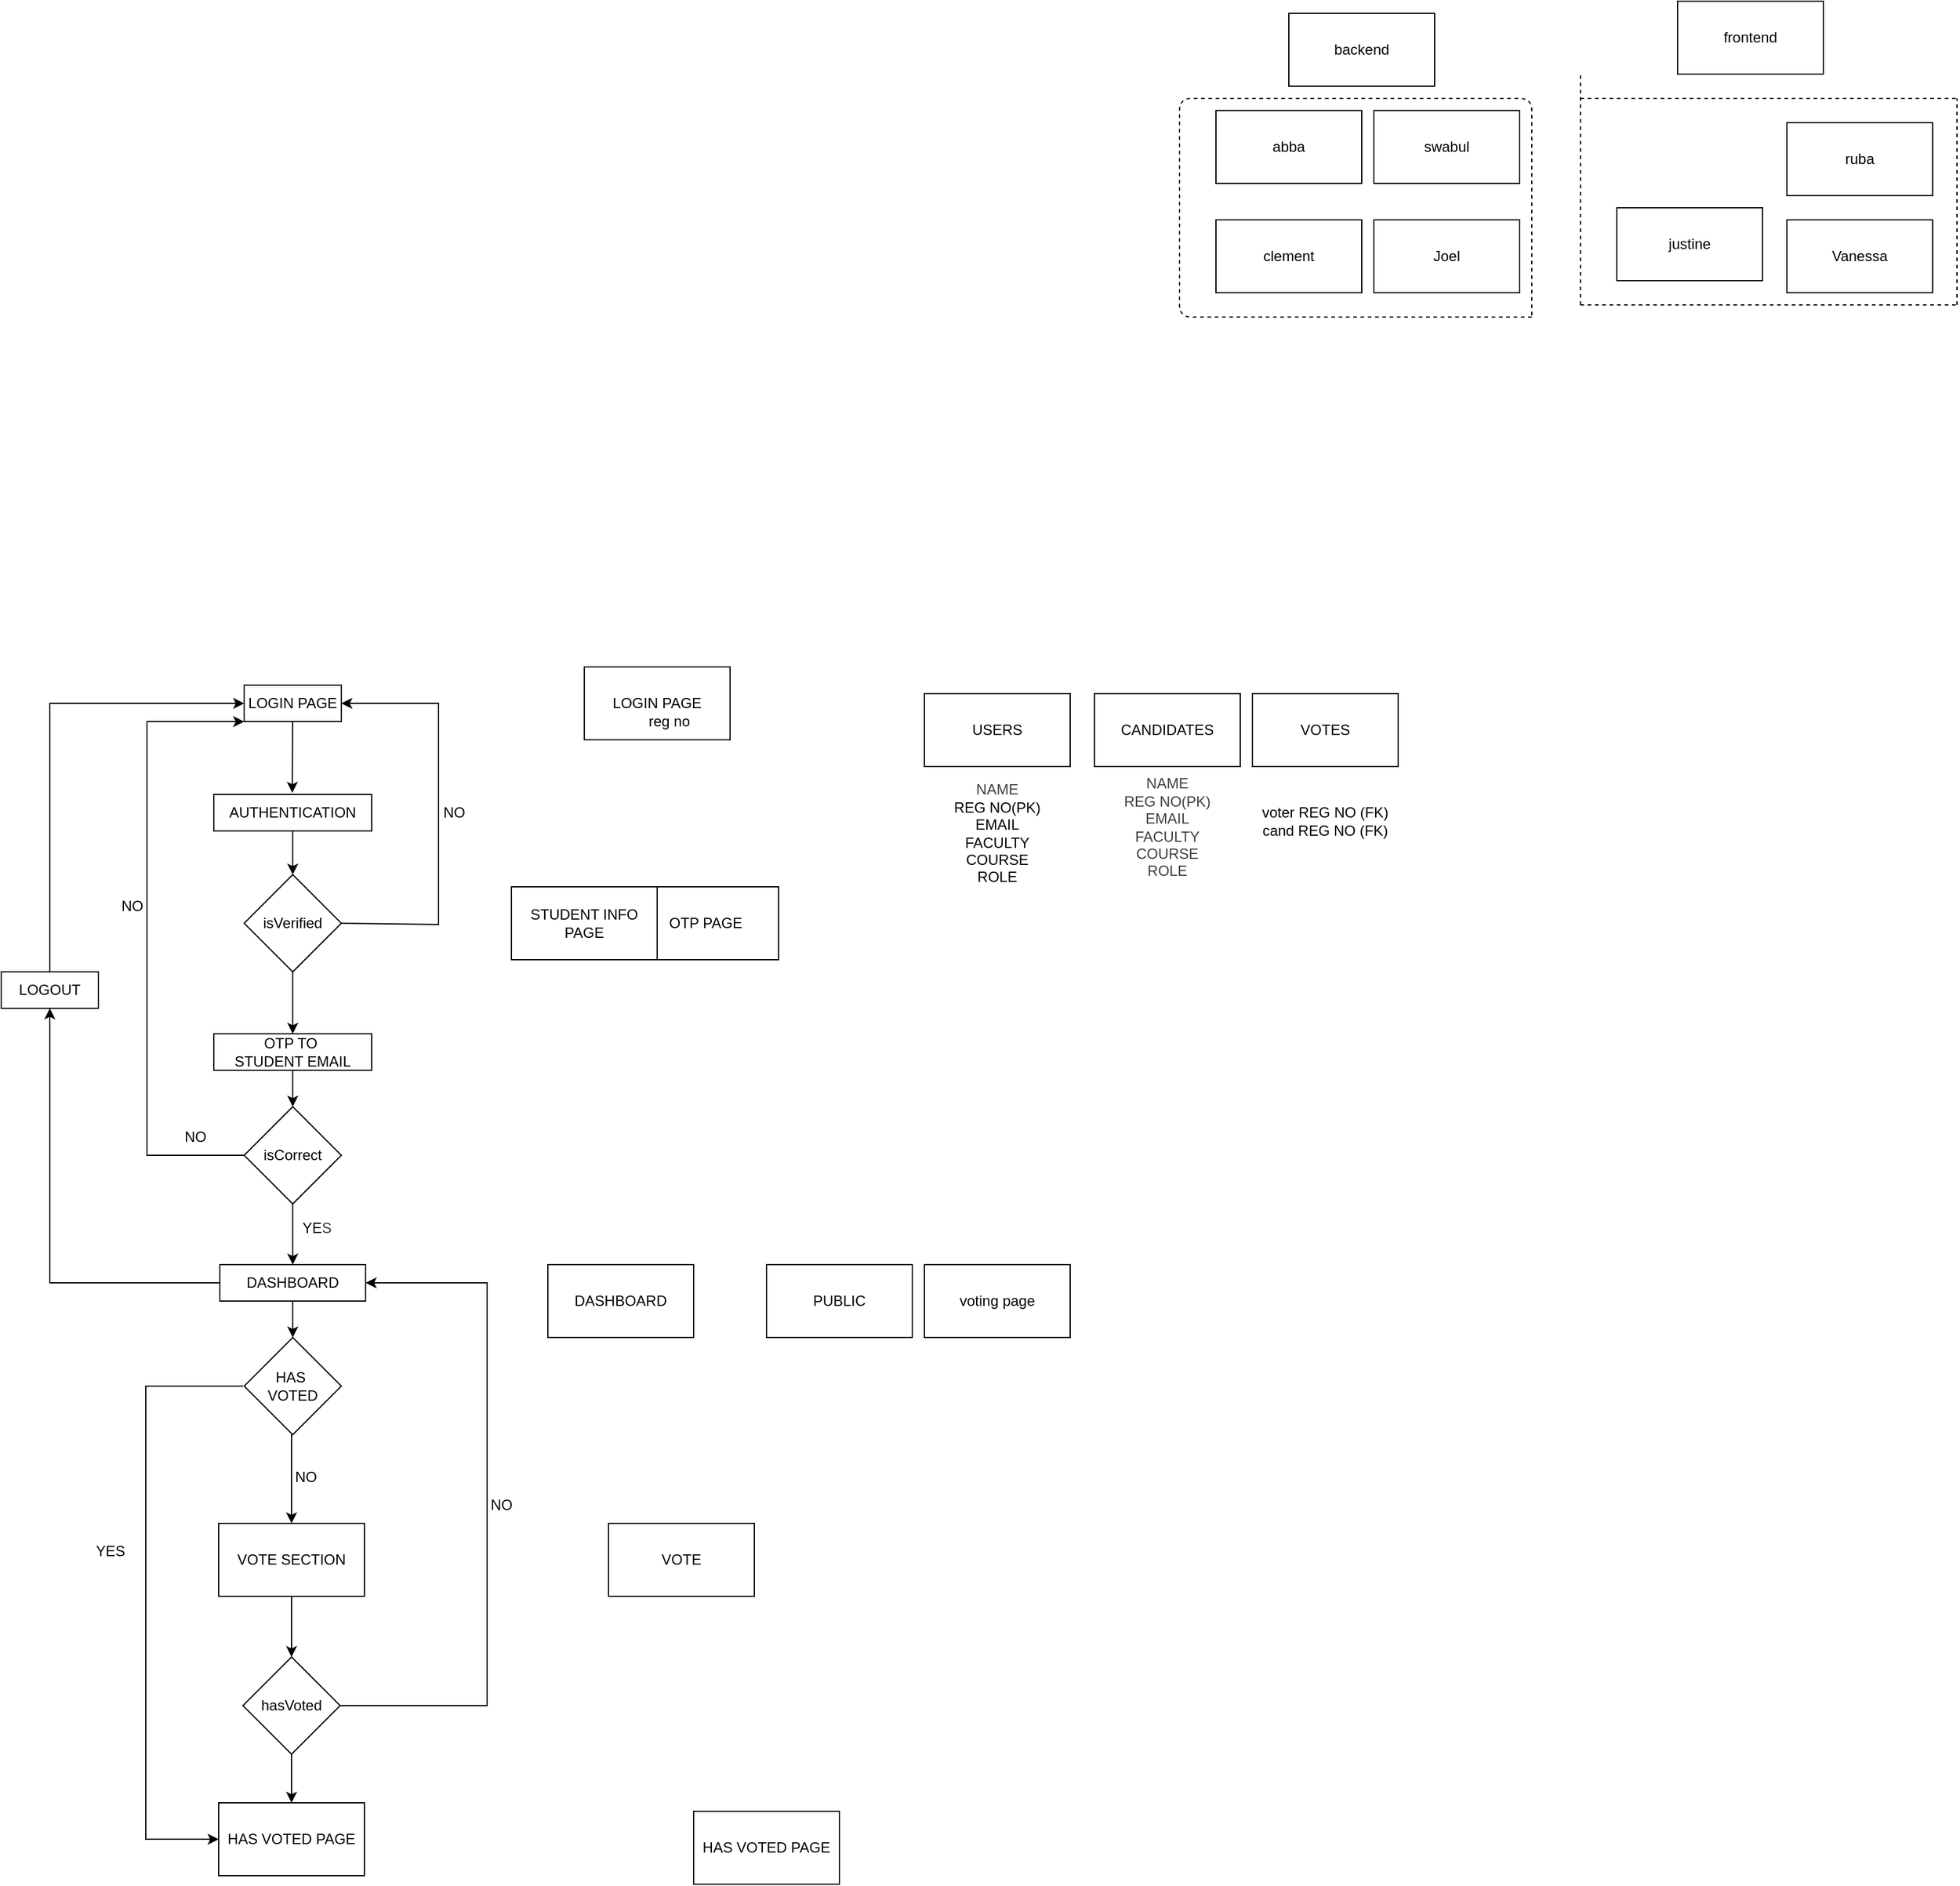 <mxfile>
    <diagram id="pZHTG7aje_dIY4gRk1hG" name="System Flow">
        <mxGraphModel grid="1" page="0" gridSize="10" guides="1" tooltips="1" connect="1" arrows="1" fold="1" pageScale="1" pageWidth="1100" pageHeight="850" background="none" math="0" shadow="0">
            <root>
                <mxCell id="0"/>
                <mxCell id="1" parent="0"/>
                <mxCell id="rsiqmxEAYFlDEIXHPs_I-49" value="LOGIN PAGE" style="rounded=0;whiteSpace=wrap;html=1;strokeColor=default;align=center;verticalAlign=middle;fontFamily=Helvetica;fontSize=12;fontColor=default;fillColor=default;container=0;" parent="1" vertex="1">
                    <mxGeometry x="-800" y="283" width="80" height="30" as="geometry"/>
                </mxCell>
                <mxCell id="rsiqmxEAYFlDEIXHPs_I-58" style="edgeStyle=none;html=1;entryX=0.5;entryY=0;entryDx=0;entryDy=0;fontFamily=Helvetica;fontSize=12;fontColor=default;" parent="1" source="rsiqmxEAYFlDEIXHPs_I-52" target="rsiqmxEAYFlDEIXHPs_I-55" edge="1">
                    <mxGeometry relative="1" as="geometry"/>
                </mxCell>
                <mxCell id="rsiqmxEAYFlDEIXHPs_I-52" value="AUTHENTICATION" style="rounded=0;whiteSpace=wrap;html=1;strokeColor=default;align=center;verticalAlign=middle;fontFamily=Helvetica;fontSize=12;fontColor=default;fillColor=default;container=0;" parent="1" vertex="1">
                    <mxGeometry x="-825" y="373" width="130" height="30" as="geometry"/>
                </mxCell>
                <mxCell id="rsiqmxEAYFlDEIXHPs_I-62" style="edgeStyle=none;html=1;entryX=0.5;entryY=0;entryDx=0;entryDy=0;fontFamily=Helvetica;fontSize=12;fontColor=default;" parent="1" source="rsiqmxEAYFlDEIXHPs_I-53" target="rsiqmxEAYFlDEIXHPs_I-60" edge="1">
                    <mxGeometry relative="1" as="geometry"/>
                </mxCell>
                <mxCell id="rsiqmxEAYFlDEIXHPs_I-53" value="OTP TO&amp;nbsp;&lt;div&gt;STUDENT EMAIL&lt;/div&gt;" style="rounded=0;whiteSpace=wrap;html=1;strokeColor=default;align=center;verticalAlign=middle;fontFamily=Helvetica;fontSize=12;fontColor=default;fillColor=default;container=0;" parent="1" vertex="1">
                    <mxGeometry x="-825" y="570" width="130" height="30" as="geometry"/>
                </mxCell>
                <mxCell id="rsiqmxEAYFlDEIXHPs_I-59" style="edgeStyle=none;html=1;entryX=0.5;entryY=0;entryDx=0;entryDy=0;fontFamily=Helvetica;fontSize=12;fontColor=default;" parent="1" source="rsiqmxEAYFlDEIXHPs_I-55" target="rsiqmxEAYFlDEIXHPs_I-53" edge="1">
                    <mxGeometry relative="1" as="geometry"/>
                </mxCell>
                <mxCell id="rsiqmxEAYFlDEIXHPs_I-55" value="isVerified" style="rhombus;whiteSpace=wrap;html=1;strokeColor=default;align=center;verticalAlign=middle;fontFamily=Helvetica;fontSize=12;fontColor=default;fillColor=default;" parent="1" vertex="1">
                    <mxGeometry x="-800" y="439" width="80" height="80" as="geometry"/>
                </mxCell>
                <mxCell id="rsiqmxEAYFlDEIXHPs_I-56" value="" style="endArrow=classic;html=1;fontFamily=Helvetica;fontSize=12;fontColor=default;exitX=1;exitY=0.5;exitDx=0;exitDy=0;entryX=1;entryY=0.5;entryDx=0;entryDy=0;rounded=0;curved=0;" parent="1" source="rsiqmxEAYFlDEIXHPs_I-55" target="rsiqmxEAYFlDEIXHPs_I-49" edge="1">
                    <mxGeometry width="50" height="50" relative="1" as="geometry">
                        <mxPoint x="-700" y="590" as="sourcePoint"/>
                        <mxPoint x="-540" y="540" as="targetPoint"/>
                        <Array as="points">
                            <mxPoint x="-640" y="480"/>
                            <mxPoint x="-640" y="298"/>
                        </Array>
                    </mxGeometry>
                </mxCell>
                <mxCell id="rsiqmxEAYFlDEIXHPs_I-57" style="edgeStyle=none;html=1;entryX=0.497;entryY=-0.046;entryDx=0;entryDy=0;entryPerimeter=0;fontFamily=Helvetica;fontSize=12;fontColor=default;" parent="1" source="rsiqmxEAYFlDEIXHPs_I-49" target="rsiqmxEAYFlDEIXHPs_I-52" edge="1">
                    <mxGeometry relative="1" as="geometry"/>
                </mxCell>
                <mxCell id="rsiqmxEAYFlDEIXHPs_I-61" style="edgeStyle=none;html=1;entryX=0;entryY=1;entryDx=0;entryDy=0;fontFamily=Helvetica;fontSize=12;fontColor=default;rounded=0;curved=0;" parent="1" source="rsiqmxEAYFlDEIXHPs_I-60" target="rsiqmxEAYFlDEIXHPs_I-49" edge="1">
                    <mxGeometry relative="1" as="geometry">
                        <Array as="points">
                            <mxPoint x="-880" y="670"/>
                            <mxPoint x="-880" y="313"/>
                        </Array>
                    </mxGeometry>
                </mxCell>
                <mxCell id="rsiqmxEAYFlDEIXHPs_I-64" value="" style="edgeStyle=none;html=1;fontFamily=Helvetica;fontSize=12;fontColor=default;" parent="1" source="rsiqmxEAYFlDEIXHPs_I-60" target="rsiqmxEAYFlDEIXHPs_I-63" edge="1">
                    <mxGeometry relative="1" as="geometry"/>
                </mxCell>
                <mxCell id="rsiqmxEAYFlDEIXHPs_I-60" value="isCorrect" style="rhombus;whiteSpace=wrap;html=1;strokeColor=default;align=center;verticalAlign=middle;fontFamily=Helvetica;fontSize=12;fontColor=default;fillColor=default;" parent="1" vertex="1">
                    <mxGeometry x="-800" y="630" width="80" height="80" as="geometry"/>
                </mxCell>
                <mxCell id="rsiqmxEAYFlDEIXHPs_I-71" style="edgeStyle=none;html=1;exitX=0;exitY=0.5;exitDx=0;exitDy=0;entryX=0.5;entryY=1;entryDx=0;entryDy=0;fontFamily=Helvetica;fontSize=12;fontColor=default;rounded=0;curved=0;" parent="1" source="rsiqmxEAYFlDEIXHPs_I-63" target="rsiqmxEAYFlDEIXHPs_I-76" edge="1">
                    <mxGeometry relative="1" as="geometry">
                        <Array as="points">
                            <mxPoint x="-960" y="775"/>
                        </Array>
                    </mxGeometry>
                </mxCell>
                <mxCell id="rsiqmxEAYFlDEIXHPs_I-87" style="edgeStyle=none;html=1;exitX=0.5;exitY=1;exitDx=0;exitDy=0;entryX=0.5;entryY=0;entryDx=0;entryDy=0;fontFamily=Helvetica;fontSize=12;fontColor=default;" parent="1" source="rsiqmxEAYFlDEIXHPs_I-63" target="rsiqmxEAYFlDEIXHPs_I-86" edge="1">
                    <mxGeometry relative="1" as="geometry"/>
                </mxCell>
                <mxCell id="rsiqmxEAYFlDEIXHPs_I-63" value="DASHBOARD" style="whiteSpace=wrap;html=1;" parent="1" vertex="1">
                    <mxGeometry x="-820" y="760" width="120" height="30" as="geometry"/>
                </mxCell>
                <mxCell id="rsiqmxEAYFlDEIXHPs_I-69" value="" style="edgeStyle=none;html=1;fontFamily=Helvetica;fontSize=12;fontColor=default;" parent="1" source="rsiqmxEAYFlDEIXHPs_I-65" target="rsiqmxEAYFlDEIXHPs_I-68" edge="1">
                    <mxGeometry relative="1" as="geometry"/>
                </mxCell>
                <mxCell id="rsiqmxEAYFlDEIXHPs_I-65" value="VOTE SECTION" style="rounded=0;whiteSpace=wrap;html=1;strokeColor=default;align=center;verticalAlign=middle;fontFamily=Helvetica;fontSize=12;fontColor=default;fillColor=default;" parent="1" vertex="1">
                    <mxGeometry x="-821" y="973" width="120" height="60" as="geometry"/>
                </mxCell>
                <mxCell id="rsiqmxEAYFlDEIXHPs_I-73" style="edgeStyle=none;html=1;entryX=0.5;entryY=0;entryDx=0;entryDy=0;fontFamily=Helvetica;fontSize=12;fontColor=default;" parent="1" source="rsiqmxEAYFlDEIXHPs_I-68" target="rsiqmxEAYFlDEIXHPs_I-72" edge="1">
                    <mxGeometry relative="1" as="geometry"/>
                </mxCell>
                <mxCell id="rsiqmxEAYFlDEIXHPs_I-74" style="edgeStyle=none;html=1;exitX=1;exitY=0.5;exitDx=0;exitDy=0;entryX=1;entryY=0.5;entryDx=0;entryDy=0;fontFamily=Helvetica;fontSize=12;fontColor=default;rounded=0;curved=0;" parent="1" source="rsiqmxEAYFlDEIXHPs_I-68" target="rsiqmxEAYFlDEIXHPs_I-63" edge="1">
                    <mxGeometry relative="1" as="geometry">
                        <Array as="points">
                            <mxPoint x="-600" y="1123"/>
                            <mxPoint x="-600" y="775"/>
                        </Array>
                    </mxGeometry>
                </mxCell>
                <mxCell id="rsiqmxEAYFlDEIXHPs_I-68" value="hasVoted" style="rhombus;whiteSpace=wrap;html=1;rounded=0;" parent="1" vertex="1">
                    <mxGeometry x="-801" y="1083" width="80" height="80" as="geometry"/>
                </mxCell>
                <mxCell id="rsiqmxEAYFlDEIXHPs_I-72" value="HAS VOTED PAGE" style="rounded=0;whiteSpace=wrap;html=1;strokeColor=default;align=center;verticalAlign=middle;fontFamily=Helvetica;fontSize=12;fontColor=default;fillColor=default;" parent="1" vertex="1">
                    <mxGeometry x="-821" y="1203" width="120" height="60" as="geometry"/>
                </mxCell>
                <mxCell id="rsiqmxEAYFlDEIXHPs_I-77" style="edgeStyle=none;html=1;exitX=0.5;exitY=0;exitDx=0;exitDy=0;entryX=0;entryY=0.5;entryDx=0;entryDy=0;fontFamily=Helvetica;fontSize=12;fontColor=default;rounded=0;curved=0;" parent="1" source="rsiqmxEAYFlDEIXHPs_I-76" target="rsiqmxEAYFlDEIXHPs_I-49" edge="1">
                    <mxGeometry relative="1" as="geometry">
                        <Array as="points">
                            <mxPoint x="-960" y="298"/>
                        </Array>
                    </mxGeometry>
                </mxCell>
                <mxCell id="rsiqmxEAYFlDEIXHPs_I-76" value="LOGOUT" style="rounded=0;whiteSpace=wrap;html=1;strokeColor=default;align=center;verticalAlign=middle;fontFamily=Helvetica;fontSize=12;fontColor=default;fillColor=default;" parent="1" vertex="1">
                    <mxGeometry x="-1000" y="519" width="80" height="30" as="geometry"/>
                </mxCell>
                <mxCell id="rsiqmxEAYFlDEIXHPs_I-78" value="NO" style="text;html=1;align=center;verticalAlign=middle;whiteSpace=wrap;rounded=0;fontFamily=Helvetica;fontSize=12;fontColor=default;" parent="1" vertex="1">
                    <mxGeometry x="-657" y="373" width="60" height="30" as="geometry"/>
                </mxCell>
                <mxCell id="rsiqmxEAYFlDEIXHPs_I-81" value="NO" style="text;html=1;align=center;verticalAlign=middle;whiteSpace=wrap;rounded=0;fontFamily=Helvetica;fontSize=12;fontColor=default;" parent="1" vertex="1">
                    <mxGeometry x="-618" y="943" width="60" height="30" as="geometry"/>
                </mxCell>
                <mxCell id="rsiqmxEAYFlDEIXHPs_I-90" style="edgeStyle=none;html=1;exitX=0;exitY=0.5;exitDx=0;exitDy=0;entryX=0;entryY=0.5;entryDx=0;entryDy=0;fontFamily=Helvetica;fontSize=12;fontColor=default;rounded=0;curved=0;" parent="1" target="rsiqmxEAYFlDEIXHPs_I-72" edge="1">
                    <mxGeometry relative="1" as="geometry">
                        <Array as="points">
                            <mxPoint x="-881" y="860"/>
                            <mxPoint x="-881" y="1233"/>
                        </Array>
                        <mxPoint x="-801" y="860" as="sourcePoint"/>
                    </mxGeometry>
                </mxCell>
                <mxCell id="rsiqmxEAYFlDEIXHPs_I-91" style="edgeStyle=none;html=1;exitX=0.5;exitY=1;exitDx=0;exitDy=0;entryX=0.5;entryY=0;entryDx=0;entryDy=0;fontFamily=Helvetica;fontSize=12;fontColor=default;" parent="1" target="rsiqmxEAYFlDEIXHPs_I-65" edge="1">
                    <mxGeometry relative="1" as="geometry">
                        <mxPoint x="-761" y="900" as="sourcePoint"/>
                    </mxGeometry>
                </mxCell>
                <mxCell id="rsiqmxEAYFlDEIXHPs_I-86" value="HAS&amp;nbsp;&lt;div&gt;VOTED&lt;/div&gt;" style="rhombus;whiteSpace=wrap;html=1;strokeColor=default;align=center;verticalAlign=middle;fontFamily=Helvetica;fontSize=12;fontColor=default;fillColor=default;" parent="1" vertex="1">
                    <mxGeometry x="-800" y="820" width="80" height="80" as="geometry"/>
                </mxCell>
                <mxCell id="rsiqmxEAYFlDEIXHPs_I-92" value="NO" style="text;html=1;align=center;verticalAlign=middle;whiteSpace=wrap;rounded=0;fontFamily=Helvetica;fontSize=12;fontColor=default;" parent="1" vertex="1">
                    <mxGeometry x="-779" y="920" width="60" height="30" as="geometry"/>
                </mxCell>
                <mxCell id="rsiqmxEAYFlDEIXHPs_I-94" value="NO" style="text;html=1;align=center;verticalAlign=middle;whiteSpace=wrap;rounded=0;fontFamily=Helvetica;fontSize=12;fontColor=default;" parent="1" vertex="1">
                    <mxGeometry x="-922" y="450" width="60" height="30" as="geometry"/>
                </mxCell>
                <mxCell id="2" value="YES&lt;div&gt;&lt;br&gt;&lt;/div&gt;" style="text;html=1;align=center;verticalAlign=middle;whiteSpace=wrap;rounded=0;fontFamily=Helvetica;fontSize=12;fontColor=default;" parent="1" vertex="1">
                    <mxGeometry x="-940" y="988" width="60" height="30" as="geometry"/>
                </mxCell>
                <mxCell id="a3cqjSV1z18z8AviH7VN-2" value="LOGIN PAGE" style="rounded=0;whiteSpace=wrap;html=1;" parent="1" vertex="1">
                    <mxGeometry x="-520" y="268" width="120" height="60" as="geometry"/>
                </mxCell>
                <mxCell id="a3cqjSV1z18z8AviH7VN-3" value="HAS VOTED PAGE" style="rounded=0;whiteSpace=wrap;html=1;" parent="1" vertex="1">
                    <mxGeometry x="-430" y="1210" width="120" height="60" as="geometry"/>
                </mxCell>
                <mxCell id="a3cqjSV1z18z8AviH7VN-4" value="DASHBOARD" style="rounded=0;whiteSpace=wrap;html=1;" parent="1" vertex="1">
                    <mxGeometry x="-550" y="760" width="120" height="60" as="geometry"/>
                </mxCell>
                <mxCell id="a3cqjSV1z18z8AviH7VN-5" value="PUBLIC" style="rounded=0;whiteSpace=wrap;html=1;" parent="1" vertex="1">
                    <mxGeometry x="-370" y="760" width="120" height="60" as="geometry"/>
                </mxCell>
                <mxCell id="a3cqjSV1z18z8AviH7VN-6" value="VOTE" style="rounded=0;whiteSpace=wrap;html=1;" parent="1" vertex="1">
                    <mxGeometry x="-500" y="973" width="120" height="60" as="geometry"/>
                </mxCell>
                <mxCell id="a3cqjSV1z18z8AviH7VN-7" value="OTP PAGE" style="rounded=0;whiteSpace=wrap;html=1;" parent="1" vertex="1">
                    <mxGeometry x="-480" y="449" width="120" height="60" as="geometry"/>
                </mxCell>
                <mxCell id="a3cqjSV1z18z8AviH7VN-8" value="STUDENT INFO PAGE" style="rounded=0;whiteSpace=wrap;html=1;" parent="1" vertex="1">
                    <mxGeometry x="-580" y="449" width="120" height="60" as="geometry"/>
                </mxCell>
                <mxCell id="a3cqjSV1z18z8AviH7VN-9" value="YE&lt;span style=&quot;color: rgb(63, 63, 63); background-color: transparent;&quot;&gt;S&lt;/span&gt;" style="text;html=1;align=center;verticalAlign=middle;whiteSpace=wrap;rounded=0;fontFamily=Helvetica;fontSize=12;fontColor=default;" parent="1" vertex="1">
                    <mxGeometry x="-770" y="715" width="60" height="30" as="geometry"/>
                </mxCell>
                <mxCell id="a3cqjSV1z18z8AviH7VN-10" value="NO" style="text;html=1;align=center;verticalAlign=middle;whiteSpace=wrap;rounded=0;fontFamily=Helvetica;fontSize=12;fontColor=default;" parent="1" vertex="1">
                    <mxGeometry x="-870" y="640" width="60" height="30" as="geometry"/>
                </mxCell>
                <mxCell id="a3cqjSV1z18z8AviH7VN-11" value="USERS" style="rounded=0;whiteSpace=wrap;html=1;" parent="1" vertex="1">
                    <mxGeometry x="-240" y="290" width="120" height="60" as="geometry"/>
                </mxCell>
                <mxCell id="a3cqjSV1z18z8AviH7VN-12" value="CANDIDATES" style="rounded=0;whiteSpace=wrap;html=1;" parent="1" vertex="1">
                    <mxGeometry x="-100" y="290" width="120" height="60" as="geometry"/>
                </mxCell>
                <mxCell id="a3cqjSV1z18z8AviH7VN-15" value="&lt;div&gt;&lt;span style=&quot;color: rgb(63, 63, 63); background-color: transparent;&quot;&gt;NAME&lt;/span&gt;&lt;/div&gt;&lt;div&gt;REG NO(PK)&lt;/div&gt;&lt;div&gt;EMAIL&lt;/div&gt;&lt;div&gt;FACULTY&lt;/div&gt;&lt;div&gt;COURSE&lt;/div&gt;&lt;div&gt;ROLE&lt;/div&gt;" style="text;html=1;align=center;verticalAlign=middle;whiteSpace=wrap;rounded=0;" parent="1" vertex="1">
                    <mxGeometry x="-240" y="350" width="120" height="110" as="geometry"/>
                </mxCell>
                <mxCell id="a3cqjSV1z18z8AviH7VN-16" value="&lt;div style=&quot;color: rgb(63, 63, 63); scrollbar-color: rgb(226, 226, 226) rgb(251, 251, 251);&quot;&gt;&lt;span style=&quot;scrollbar-color: rgb(226, 226, 226) rgb(251, 251, 251); background-color: transparent; color: rgb(63, 63, 63);&quot;&gt;NAME&lt;/span&gt;&lt;/div&gt;&lt;div style=&quot;color: rgb(63, 63, 63); scrollbar-color: rgb(226, 226, 226) rgb(251, 251, 251);&quot;&gt;REG NO(PK)&lt;/div&gt;&lt;div style=&quot;color: rgb(63, 63, 63); scrollbar-color: rgb(226, 226, 226) rgb(251, 251, 251);&quot;&gt;EMAIL&lt;/div&gt;&lt;div style=&quot;color: rgb(63, 63, 63); scrollbar-color: rgb(226, 226, 226) rgb(251, 251, 251);&quot;&gt;FACULTY&lt;/div&gt;&lt;div style=&quot;color: rgb(63, 63, 63); scrollbar-color: rgb(226, 226, 226) rgb(251, 251, 251);&quot;&gt;COURSE&lt;/div&gt;&lt;div style=&quot;color: rgb(63, 63, 63); scrollbar-color: rgb(226, 226, 226) rgb(251, 251, 251);&quot;&gt;ROLE&lt;/div&gt;" style="text;html=1;align=center;verticalAlign=middle;whiteSpace=wrap;rounded=0;" parent="1" vertex="1">
                    <mxGeometry x="-100" y="350" width="120" height="100" as="geometry"/>
                </mxCell>
                <mxCell id="a3cqjSV1z18z8AviH7VN-17" value="VOTES" style="rounded=0;whiteSpace=wrap;html=1;" parent="1" vertex="1">
                    <mxGeometry x="30" y="290" width="120" height="60" as="geometry"/>
                </mxCell>
                <mxCell id="a3cqjSV1z18z8AviH7VN-18" value="voter REG NO (FK)&lt;div&gt;cand REG NO (FK)&lt;/div&gt;" style="text;html=1;align=center;verticalAlign=middle;whiteSpace=wrap;rounded=0;" parent="1" vertex="1">
                    <mxGeometry x="30" y="350" width="120" height="90" as="geometry"/>
                </mxCell>
                <mxCell id="a3cqjSV1z18z8AviH7VN-19" value="Vanessa" style="rounded=0;whiteSpace=wrap;html=1;" parent="1" vertex="1">
                    <mxGeometry x="470" y="-100" width="120" height="60" as="geometry"/>
                </mxCell>
                <mxCell id="a3cqjSV1z18z8AviH7VN-20" value="clement" style="rounded=0;whiteSpace=wrap;html=1;" parent="1" vertex="1">
                    <mxGeometry y="-100" width="120" height="60" as="geometry"/>
                </mxCell>
                <mxCell id="a3cqjSV1z18z8AviH7VN-21" value="ruba" style="rounded=0;whiteSpace=wrap;html=1;" parent="1" vertex="1">
                    <mxGeometry x="470" y="-180" width="120" height="60" as="geometry"/>
                </mxCell>
                <mxCell id="a3cqjSV1z18z8AviH7VN-22" value="abba" style="rounded=0;whiteSpace=wrap;html=1;" parent="1" vertex="1">
                    <mxGeometry y="-190" width="120" height="60" as="geometry"/>
                </mxCell>
                <mxCell id="a3cqjSV1z18z8AviH7VN-23" value="swabul" style="rounded=0;whiteSpace=wrap;html=1;" parent="1" vertex="1">
                    <mxGeometry x="130" y="-190" width="120" height="60" as="geometry"/>
                </mxCell>
                <mxCell id="a3cqjSV1z18z8AviH7VN-24" value="Joel" style="rounded=0;whiteSpace=wrap;html=1;" parent="1" vertex="1">
                    <mxGeometry x="130" y="-100" width="120" height="60" as="geometry"/>
                </mxCell>
                <mxCell id="a3cqjSV1z18z8AviH7VN-25" value="justine" style="rounded=0;whiteSpace=wrap;html=1;" parent="1" vertex="1">
                    <mxGeometry x="330" y="-110" width="120" height="60" as="geometry"/>
                </mxCell>
                <mxCell id="a3cqjSV1z18z8AviH7VN-28" value="" style="endArrow=none;dashed=1;html=1;" parent="1" edge="1">
                    <mxGeometry width="50" height="50" relative="1" as="geometry">
                        <mxPoint x="300" y="-30" as="sourcePoint"/>
                        <mxPoint x="610" y="-30" as="targetPoint"/>
                        <Array as="points">
                            <mxPoint x="310" y="-30"/>
                            <mxPoint x="430" y="-30"/>
                        </Array>
                    </mxGeometry>
                </mxCell>
                <mxCell id="a3cqjSV1z18z8AviH7VN-29" value="" style="endArrow=none;dashed=1;html=1;" parent="1" edge="1">
                    <mxGeometry width="50" height="50" relative="1" as="geometry">
                        <mxPoint x="300" y="-30" as="sourcePoint"/>
                        <mxPoint x="300" y="-220" as="targetPoint"/>
                    </mxGeometry>
                </mxCell>
                <mxCell id="a3cqjSV1z18z8AviH7VN-30" value="" style="endArrow=none;dashed=1;html=1;" parent="1" edge="1">
                    <mxGeometry width="50" height="50" relative="1" as="geometry">
                        <mxPoint x="300" y="-200" as="sourcePoint"/>
                        <mxPoint x="610" y="-200" as="targetPoint"/>
                        <Array as="points">
                            <mxPoint x="450" y="-200"/>
                        </Array>
                    </mxGeometry>
                </mxCell>
                <mxCell id="a3cqjSV1z18z8AviH7VN-31" value="" style="endArrow=none;dashed=1;html=1;" parent="1" edge="1">
                    <mxGeometry width="50" height="50" relative="1" as="geometry">
                        <mxPoint x="610" y="-30" as="sourcePoint"/>
                        <mxPoint x="610" y="-200" as="targetPoint"/>
                        <Array as="points">
                            <mxPoint x="610" y="-140"/>
                        </Array>
                    </mxGeometry>
                </mxCell>
                <mxCell id="a3cqjSV1z18z8AviH7VN-32" value="" style="endArrow=none;dashed=1;html=1;" parent="1" edge="1">
                    <mxGeometry width="50" height="50" relative="1" as="geometry">
                        <mxPoint x="260" y="-20" as="sourcePoint"/>
                        <mxPoint x="260" y="-20" as="targetPoint"/>
                        <Array as="points">
                            <mxPoint x="-30" y="-20"/>
                            <mxPoint x="-30" y="-200"/>
                            <mxPoint x="130" y="-200"/>
                            <mxPoint x="260" y="-200"/>
                        </Array>
                    </mxGeometry>
                </mxCell>
                <mxCell id="a3cqjSV1z18z8AviH7VN-33" value="backend" style="rounded=0;whiteSpace=wrap;html=1;" parent="1" vertex="1">
                    <mxGeometry x="60" y="-270" width="120" height="60" as="geometry"/>
                </mxCell>
                <mxCell id="a3cqjSV1z18z8AviH7VN-34" value="frontend" style="rounded=0;whiteSpace=wrap;html=1;" parent="1" vertex="1">
                    <mxGeometry x="380" y="-280" width="120" height="60" as="geometry"/>
                </mxCell>
                <mxCell id="4" value="reg no&lt;div&gt;&lt;br&gt;&lt;/div&gt;" style="text;html=1;align=center;verticalAlign=middle;whiteSpace=wrap;rounded=0;" vertex="1" parent="1">
                    <mxGeometry x="-480" y="305" width="60" height="30" as="geometry"/>
                </mxCell>
                <mxCell id="5" value="voting page" style="rounded=0;whiteSpace=wrap;html=1;" vertex="1" parent="1">
                    <mxGeometry x="-240" y="760" width="120" height="60" as="geometry"/>
                </mxCell>
            </root>
        </mxGraphModel>
    </diagram>
    <diagram id="2FE_sGPb9OaQsMFJmJ0W" name="Authentication Flow">
        <mxGraphModel dx="1210" dy="867" grid="0" gridSize="10" guides="1" tooltips="1" connect="1" arrows="1" fold="1" page="0" pageScale="1" pageWidth="850" pageHeight="1100" math="0" shadow="0">
            <root>
                <mxCell id="0"/>
                <mxCell id="1" parent="0"/>
                <mxCell id="kmZ-sMRNYnv9kZFRikgs-1" value="STUDENT&amp;nbsp;&lt;div&gt;DETAIL&amp;nbsp;&lt;/div&gt;&lt;div&gt;DATABASE&lt;/div&gt;" style="rounded=0;whiteSpace=wrap;html=1;strokeColor=default;align=center;verticalAlign=middle;fontFamily=Helvetica;fontSize=12;fontColor=default;fillColor=default;" parent="1" vertex="1">
                    <mxGeometry x="20" y="70" width="120" height="60" as="geometry"/>
                </mxCell>
                <mxCell id="kmZ-sMRNYnv9kZFRikgs-7" style="edgeStyle=none;html=1;exitX=0.5;exitY=1;exitDx=0;exitDy=0;fontFamily=Helvetica;fontSize=12;fontColor=default;" parent="1" source="kmZ-sMRNYnv9kZFRikgs-2" target="kmZ-sMRNYnv9kZFRikgs-6" edge="1">
                    <mxGeometry relative="1" as="geometry"/>
                </mxCell>
                <mxCell id="kmZ-sMRNYnv9kZFRikgs-2" value="STUDENT&amp;nbsp;&lt;div&gt;DETAILS&lt;/div&gt;" style="rounded=0;whiteSpace=wrap;html=1;strokeColor=default;align=center;verticalAlign=middle;fontFamily=Helvetica;fontSize=12;fontColor=default;fillColor=default;" parent="1" vertex="1">
                    <mxGeometry x="190" y="-30" width="120" height="60" as="geometry"/>
                </mxCell>
                <mxCell id="kmZ-sMRNYnv9kZFRikgs-9" style="edgeStyle=none;html=1;exitX=0;exitY=0.5;exitDx=0;exitDy=0;entryX=1;entryY=0.5;entryDx=0;entryDy=0;fontFamily=Helvetica;fontSize=12;fontColor=default;" parent="1" source="kmZ-sMRNYnv9kZFRikgs-6" target="kmZ-sMRNYnv9kZFRikgs-1" edge="1">
                    <mxGeometry relative="1" as="geometry"/>
                </mxCell>
                <mxCell id="kmZ-sMRNYnv9kZFRikgs-10" style="edgeStyle=none;html=1;exitX=0.5;exitY=1;exitDx=0;exitDy=0;fontFamily=Helvetica;fontSize=12;fontColor=default;" parent="1" source="kmZ-sMRNYnv9kZFRikgs-6" target="kmZ-sMRNYnv9kZFRikgs-11" edge="1">
                    <mxGeometry relative="1" as="geometry">
                        <mxPoint x="249.926" y="200" as="targetPoint"/>
                    </mxGeometry>
                </mxCell>
                <mxCell id="kmZ-sMRNYnv9kZFRikgs-6" value="isStudent" style="rhombus;whiteSpace=wrap;html=1;strokeColor=default;align=center;verticalAlign=middle;fontFamily=Helvetica;fontSize=12;fontColor=default;fillColor=default;" parent="1" vertex="1">
                    <mxGeometry x="210" y="60" width="80" height="80" as="geometry"/>
                </mxCell>
                <mxCell id="kmZ-sMRNYnv9kZFRikgs-11" value="SEND OTP TO STUDENT EMAIL" style="rounded=0;whiteSpace=wrap;html=1;strokeColor=default;align=center;verticalAlign=middle;fontFamily=Helvetica;fontSize=12;fontColor=default;fillColor=default;" parent="1" vertex="1">
                    <mxGeometry x="189.996" y="190" width="120" height="60" as="geometry"/>
                </mxCell>
                <mxCell id="kmZ-sMRNYnv9kZFRikgs-12" value="yes" style="text;html=1;align=center;verticalAlign=middle;whiteSpace=wrap;rounded=0;fontFamily=Helvetica;fontSize=12;fontColor=default;" parent="1" vertex="1">
                    <mxGeometry x="235" y="143" width="60" height="30" as="geometry"/>
                </mxCell>
            </root>
        </mxGraphModel>
    </diagram>
    <diagram id="ZvTMpAQ_krViqLBtN_t6" name="Page-3">
        <mxGraphModel grid="1" page="1" gridSize="10" guides="1" tooltips="1" connect="1" arrows="1" fold="1" pageScale="1" pageWidth="1100" pageHeight="850" math="0" shadow="0">
            <root>
                <mxCell id="0"/>
                <mxCell id="1" parent="0"/>
                <mxCell id="4ExmmsArjvEBLqKxLuJv-1" value="login page" style="text;html=1;align=center;verticalAlign=middle;whiteSpace=wrap;rounded=0;" vertex="1" parent="1">
                    <mxGeometry x="320" y="150" width="60" height="30" as="geometry"/>
                </mxCell>
                <mxCell id="4ExmmsArjvEBLqKxLuJv-2" value="" style="rounded=0;whiteSpace=wrap;html=1;" vertex="1" parent="1">
                    <mxGeometry x="240" y="190" width="260" height="410" as="geometry"/>
                </mxCell>
                <mxCell id="4ExmmsArjvEBLqKxLuJv-4" value="" style="rounded=0;whiteSpace=wrap;html=1;" vertex="1" parent="1">
                    <mxGeometry x="280" y="340" width="170" height="160" as="geometry"/>
                </mxCell>
                <mxCell id="4ExmmsArjvEBLqKxLuJv-5" value="" style="rounded=1;whiteSpace=wrap;html=1;" vertex="1" parent="1">
                    <mxGeometry x="305" y="460" width="120" height="30" as="geometry"/>
                </mxCell>
                <mxCell id="4ExmmsArjvEBLqKxLuJv-6" value="" style="rounded=1;whiteSpace=wrap;html=1;" vertex="1" parent="1">
                    <mxGeometry x="305" y="405" width="120" height="30" as="geometry"/>
                </mxCell>
                <mxCell id="4ExmmsArjvEBLqKxLuJv-7" value="" style="rounded=0;whiteSpace=wrap;html=1;" vertex="1" parent="1">
                    <mxGeometry x="560" y="240" width="490" height="230" as="geometry"/>
                </mxCell>
                <mxCell id="4ExmmsArjvEBLqKxLuJv-8" value="" style="rounded=0;whiteSpace=wrap;html=1;" vertex="1" parent="1">
                    <mxGeometry x="745" y="260" width="120" height="190" as="geometry"/>
                </mxCell>
                <mxCell id="4ExmmsArjvEBLqKxLuJv-9" value="" style="rounded=1;whiteSpace=wrap;html=1;" vertex="1" parent="1">
                    <mxGeometry x="757.5" y="370" width="95" height="25" as="geometry"/>
                </mxCell>
                <mxCell id="4ExmmsArjvEBLqKxLuJv-10" value="" style="rounded=0;whiteSpace=wrap;html=1;" vertex="1" parent="1">
                    <mxGeometry x="757.5" y="340" width="100" height="20" as="geometry"/>
                </mxCell>
                <mxCell id="4ExmmsArjvEBLqKxLuJv-11" value="Login" style="text;html=1;align=center;verticalAlign=middle;whiteSpace=wrap;rounded=0;" vertex="1" parent="1">
                    <mxGeometry x="335" y="460" width="60" height="30" as="geometry"/>
                </mxCell>
                <mxCell id="4ExmmsArjvEBLqKxLuJv-12" value="Reg no input" style="text;html=1;align=center;verticalAlign=middle;whiteSpace=wrap;rounded=0;" vertex="1" parent="1">
                    <mxGeometry x="335" y="405" width="60" height="30" as="geometry"/>
                </mxCell>
                <mxCell id="4ExmmsArjvEBLqKxLuJv-13" value="Reg no input" style="text;html=1;align=center;verticalAlign=middle;whiteSpace=wrap;rounded=0;" vertex="1" parent="1">
                    <mxGeometry x="762.5" y="335" width="90" height="30" as="geometry"/>
                </mxCell>
                <mxCell id="4ExmmsArjvEBLqKxLuJv-14" value="Login" style="text;html=1;align=center;verticalAlign=middle;whiteSpace=wrap;rounded=0;" vertex="1" parent="1">
                    <mxGeometry x="770" y="367.5" width="60" height="30" as="geometry"/>
                </mxCell>
                <mxCell id="qJi4Pq_dr--vxFzF_sSr-2" value="" style="rounded=0;whiteSpace=wrap;html=1;" vertex="1" parent="1">
                    <mxGeometry x="1310" y="120" width="320" height="500" as="geometry"/>
                </mxCell>
                <mxCell id="qJi4Pq_dr--vxFzF_sSr-3" value="" style="rounded=0;whiteSpace=wrap;html=1;" vertex="1" parent="1">
                    <mxGeometry x="1330" y="135" width="280" height="445" as="geometry"/>
                </mxCell>
                <mxCell id="qJi4Pq_dr--vxFzF_sSr-4" value="" style="rounded=1;whiteSpace=wrap;html=1;" vertex="1" parent="1">
                    <mxGeometry x="1375" y="510" width="190" height="45" as="geometry"/>
                </mxCell>
                <mxCell id="qJi4Pq_dr--vxFzF_sSr-5" value="continue" style="text;html=1;align=center;verticalAlign=middle;whiteSpace=wrap;rounded=0;" vertex="1" parent="1">
                    <mxGeometry x="1440" y="517.5" width="60" height="30" as="geometry"/>
                </mxCell>
                <mxCell id="qJi4Pq_dr--vxFzF_sSr-6" value="&lt;h1 style=&quot;margin-top: 0px;&quot;&gt;Heading&lt;/h1&gt;&lt;p&gt;name&lt;/p&gt;&lt;p&gt;reg no&lt;/p&gt;&lt;p&gt;student email&lt;/p&gt;&lt;p&gt;contact&lt;/p&gt;&lt;p&gt;an otp has been sent to your student email&lt;br&gt;abd***************gi@studmc.kiu.ac.ug&lt;/p&gt;" style="text;html=1;whiteSpace=wrap;overflow=hidden;rounded=0;" vertex="1" parent="1">
                    <mxGeometry x="1385" y="280" width="180" height="205" as="geometry"/>
                </mxCell>
                <mxCell id="qJi4Pq_dr--vxFzF_sSr-8" value="" style="ellipse;whiteSpace=wrap;html=1;aspect=fixed;" vertex="1" parent="1">
                    <mxGeometry x="1430" y="190" width="80" height="80" as="geometry"/>
                </mxCell>
                <mxCell id="qJi4Pq_dr--vxFzF_sSr-9" value="" style="rounded=0;whiteSpace=wrap;html=1;" vertex="1" parent="1">
                    <mxGeometry x="1740" y="110" width="970" height="510" as="geometry"/>
                </mxCell>
                <mxCell id="qJi4Pq_dr--vxFzF_sSr-10" value="" style="rounded=0;whiteSpace=wrap;html=1;" vertex="1" parent="1">
                    <mxGeometry x="2040" y="150" width="310" height="430" as="geometry"/>
                </mxCell>
                <mxCell id="qJi4Pq_dr--vxFzF_sSr-11" value="" style="ellipse;whiteSpace=wrap;html=1;aspect=fixed;" vertex="1" parent="1">
                    <mxGeometry x="2150" y="180" width="80" height="80" as="geometry"/>
                </mxCell>
                <mxCell id="qJi4Pq_dr--vxFzF_sSr-12" value="&lt;h1 style=&quot;margin-top: 0px;&quot;&gt;Heading&lt;/h1&gt;&lt;p&gt;name&lt;/p&gt;&lt;p&gt;reg no&lt;/p&gt;&lt;p&gt;student email&lt;/p&gt;&lt;p&gt;contact&lt;/p&gt;&lt;p&gt;an otp has been sent to your student email&lt;br&gt;abd***************gi@studmc.kiu.ac.ug&lt;/p&gt;" style="text;html=1;whiteSpace=wrap;overflow=hidden;rounded=0;" vertex="1" parent="1">
                    <mxGeometry x="2130" y="267.5" width="180" height="205" as="geometry"/>
                </mxCell>
                <mxCell id="qJi4Pq_dr--vxFzF_sSr-13" value="continue" style="text;html=1;align=center;verticalAlign=middle;whiteSpace=wrap;rounded=0;" vertex="1" parent="1">
                    <mxGeometry x="2165" y="535" width="60" height="12.5" as="geometry"/>
                </mxCell>
                <mxCell id="qJi4Pq_dr--vxFzF_sSr-16" value="" style="rounded=1;whiteSpace=wrap;html=1;" vertex="1" parent="1">
                    <mxGeometry x="2110" y="518.75" width="190" height="45" as="geometry"/>
                </mxCell>
                <mxCell id="qJi4Pq_dr--vxFzF_sSr-17" value="student detail page" style="text;html=1;align=center;verticalAlign=middle;whiteSpace=wrap;rounded=0;" vertex="1" parent="1">
                    <mxGeometry x="1650" y="20" width="220" height="30" as="geometry"/>
                </mxCell>
                <mxCell id="tAkB9QP9fLxrNlGLkoQ0-1" value="" style="rounded=0;whiteSpace=wrap;html=1;" vertex="1" parent="1">
                    <mxGeometry x="230" y="920" width="350" height="650" as="geometry"/>
                </mxCell>
                <mxCell id="tAkB9QP9fLxrNlGLkoQ0-2" value="Text" style="text;html=1;align=center;verticalAlign=middle;whiteSpace=wrap;rounded=0;" vertex="1" parent="1">
                    <mxGeometry x="460" y="940" width="60" height="30" as="geometry"/>
                </mxCell>
                <mxCell id="tAkB9QP9fLxrNlGLkoQ0-3" value="" style="ellipse;whiteSpace=wrap;html=1;aspect=fixed;" vertex="1" parent="1">
                    <mxGeometry x="535" y="940" width="30" height="30" as="geometry"/>
                </mxCell>
                <mxCell id="tAkB9QP9fLxrNlGLkoQ0-4" value="" style="ellipse;whiteSpace=wrap;html=1;aspect=fixed;" vertex="1" parent="1">
                    <mxGeometry x="255" y="940" width="50" height="50" as="geometry"/>
                </mxCell>
                <mxCell id="tAkB9QP9fLxrNlGLkoQ0-6" value="&lt;h1 style=&quot;margin-top: 0px;&quot;&gt;GUILD PRESIDENT ELECTIONS 2025&lt;/h1&gt;" style="text;html=1;whiteSpace=wrap;overflow=hidden;rounded=0;" vertex="1" parent="1">
                    <mxGeometry x="275" y="1020" width="265" height="80" as="geometry"/>
                </mxCell>
                <mxCell id="tAkB9QP9fLxrNlGLkoQ0-12" value="MAKE A VOTE" style="rounded=1;whiteSpace=wrap;html=1;" vertex="1" parent="1">
                    <mxGeometry x="255" y="1245" width="280" height="60" as="geometry"/>
                </mxCell>
                <mxCell id="tAkB9QP9fLxrNlGLkoQ0-13" value="" style="rounded=0;whiteSpace=wrap;html=1;" vertex="1" parent="1">
                    <mxGeometry x="747.5" y="930" width="1362.5" height="640" as="geometry"/>
                </mxCell>
                <mxCell id="tAkB9QP9fLxrNlGLkoQ0-14" value="" style="ellipse;whiteSpace=wrap;html=1;aspect=fixed;" vertex="1" parent="1">
                    <mxGeometry x="1980" y="970" width="80" height="80" as="geometry"/>
                </mxCell>
                <mxCell id="tAkB9QP9fLxrNlGLkoQ0-15" value="Text" style="text;html=1;align=center;verticalAlign=middle;whiteSpace=wrap;rounded=0;" vertex="1" parent="1">
                    <mxGeometry x="1900" y="995" width="60" height="30" as="geometry"/>
                </mxCell>
                <mxCell id="tAkB9QP9fLxrNlGLkoQ0-16" value="" style="ellipse;whiteSpace=wrap;html=1;aspect=fixed;" vertex="1" parent="1">
                    <mxGeometry x="785" y="970" width="80" height="80" as="geometry"/>
                </mxCell>
                <mxCell id="tAkB9QP9fLxrNlGLkoQ0-18" value="&lt;h1 style=&quot;margin-top: 0px;&quot;&gt;GUILD PRESIDENT ELECTIONS 2025&lt;/h1&gt;" style="text;html=1;whiteSpace=wrap;overflow=hidden;rounded=0;" vertex="1" parent="1">
                    <mxGeometry x="1140" y="1040" width="795" height="80" as="geometry"/>
                </mxCell>
                <mxCell id="5VoZbwqLYC_r63rDYFZQ-37" style="edgeStyle=none;html=1;" edge="1" parent="1" target="tAkB9QP9fLxrNlGLkoQ0-13">
                    <mxGeometry relative="1" as="geometry">
                        <mxPoint x="870" y="1216.391" as="sourcePoint"/>
                    </mxGeometry>
                </mxCell>
                <mxCell id="tAkB9QP9fLxrNlGLkoQ0-27" value="VIEW VOTES" style="rounded=1;whiteSpace=wrap;html=1;" vertex="1" parent="1">
                    <mxGeometry x="1223.75" y="1200" width="410" height="60" as="geometry"/>
                </mxCell>
                <mxCell id="5VoZbwqLYC_r63rDYFZQ-2" value="&lt;h1 style=&quot;margin-top: 0px;&quot;&gt;DASHBOARD&lt;/h1&gt;&lt;div&gt;&lt;br&gt;&lt;/div&gt;" style="text;html=1;whiteSpace=wrap;overflow=hidden;rounded=0;" vertex="1" parent="1">
                    <mxGeometry x="705" y="830" width="795" height="80" as="geometry"/>
                </mxCell>
                <mxCell id="5VoZbwqLYC_r63rDYFZQ-3" value="" style="rounded=0;whiteSpace=wrap;html=1;" vertex="1" parent="1">
                    <mxGeometry x="230" y="1760" width="385" height="570" as="geometry"/>
                </mxCell>
                <mxCell id="5VoZbwqLYC_r63rDYFZQ-4" value="" style="ellipse;whiteSpace=wrap;html=1;aspect=fixed;" vertex="1" parent="1">
                    <mxGeometry x="540" y="1780" width="50" height="50" as="geometry"/>
                </mxCell>
                <mxCell id="5VoZbwqLYC_r63rDYFZQ-5" value="Text" style="text;html=1;align=center;verticalAlign=middle;whiteSpace=wrap;rounded=0;" vertex="1" parent="1">
                    <mxGeometry x="475" y="1790" width="60" height="30" as="geometry"/>
                </mxCell>
                <mxCell id="5VoZbwqLYC_r63rDYFZQ-6" value="" style="ellipse;whiteSpace=wrap;html=1;aspect=fixed;" vertex="1" parent="1">
                    <mxGeometry x="255" y="1780" width="50" height="50" as="geometry"/>
                </mxCell>
                <mxCell id="5VoZbwqLYC_r63rDYFZQ-7" value="&lt;h1 style=&quot;margin-top: 0px;&quot;&gt;CANDIDATES&lt;/h1&gt;" style="text;html=1;whiteSpace=wrap;overflow=hidden;rounded=0;" vertex="1" parent="1">
                    <mxGeometry x="340" y="1850" width="180" height="50" as="geometry"/>
                </mxCell>
                <mxCell id="5VoZbwqLYC_r63rDYFZQ-8" value="" style="rounded=0;whiteSpace=wrap;html=1;" vertex="1" parent="1">
                    <mxGeometry x="280" y="1930" width="90" height="90" as="geometry"/>
                </mxCell>
                <mxCell id="5VoZbwqLYC_r63rDYFZQ-9" value="" style="rounded=0;whiteSpace=wrap;html=1;" vertex="1" parent="1">
                    <mxGeometry x="435" y="1930" width="90" height="90" as="geometry"/>
                </mxCell>
                <mxCell id="5VoZbwqLYC_r63rDYFZQ-11" value="" style="rounded=0;whiteSpace=wrap;html=1;" vertex="1" parent="1">
                    <mxGeometry x="435" y="2140" width="90" height="90" as="geometry"/>
                </mxCell>
                <mxCell id="5VoZbwqLYC_r63rDYFZQ-12" value="" style="rounded=0;whiteSpace=wrap;html=1;" vertex="1" parent="1">
                    <mxGeometry x="280" y="2035" width="90" height="90" as="geometry"/>
                </mxCell>
                <mxCell id="5VoZbwqLYC_r63rDYFZQ-13" value="" style="rounded=0;whiteSpace=wrap;html=1;" vertex="1" parent="1">
                    <mxGeometry x="435" y="2035" width="90" height="90" as="geometry"/>
                </mxCell>
                <mxCell id="5VoZbwqLYC_r63rDYFZQ-14" value="" style="rounded=0;whiteSpace=wrap;html=1;" vertex="1" parent="1">
                    <mxGeometry x="280" y="2140" width="90" height="90" as="geometry"/>
                </mxCell>
                <mxCell id="5VoZbwqLYC_r63rDYFZQ-15" value="VOTE" style="rounded=1;whiteSpace=wrap;html=1;" vertex="1" parent="1">
                    <mxGeometry x="275" y="2270" width="265" height="40" as="geometry"/>
                </mxCell>
                <mxCell id="5VoZbwqLYC_r63rDYFZQ-16" value="PHOTO&lt;div&gt;NAME&lt;/div&gt;" style="text;html=1;align=center;verticalAlign=middle;whiteSpace=wrap;rounded=0;" vertex="1" parent="1">
                    <mxGeometry x="295" y="1960" width="60" height="30" as="geometry"/>
                </mxCell>
                <mxCell id="5VoZbwqLYC_r63rDYFZQ-17" value="" style="rounded=0;whiteSpace=wrap;html=1;" vertex="1" parent="1">
                    <mxGeometry x="700" y="1770" width="1080" height="570" as="geometry"/>
                </mxCell>
                <mxCell id="5VoZbwqLYC_r63rDYFZQ-18" value="" style="whiteSpace=wrap;html=1;aspect=fixed;" vertex="1" parent="1">
                    <mxGeometry x="980" y="1960" width="80" height="80" as="geometry"/>
                </mxCell>
                <mxCell id="5VoZbwqLYC_r63rDYFZQ-19" value="" style="whiteSpace=wrap;html=1;aspect=fixed;" vertex="1" parent="1">
                    <mxGeometry x="1250" y="2060" width="80" height="80" as="geometry"/>
                </mxCell>
                <mxCell id="5VoZbwqLYC_r63rDYFZQ-20" value="" style="whiteSpace=wrap;html=1;aspect=fixed;" vertex="1" parent="1">
                    <mxGeometry x="1070" y="2070" width="80" height="80" as="geometry"/>
                </mxCell>
                <mxCell id="5VoZbwqLYC_r63rDYFZQ-21" value="" style="whiteSpace=wrap;html=1;aspect=fixed;" vertex="1" parent="1">
                    <mxGeometry x="1330" y="1960" width="80" height="80" as="geometry"/>
                </mxCell>
                <mxCell id="5VoZbwqLYC_r63rDYFZQ-22" value="" style="whiteSpace=wrap;html=1;aspect=fixed;" vertex="1" parent="1">
                    <mxGeometry x="1200" y="1960" width="80" height="80" as="geometry"/>
                </mxCell>
                <mxCell id="5VoZbwqLYC_r63rDYFZQ-23" value="" style="whiteSpace=wrap;html=1;aspect=fixed;" vertex="1" parent="1">
                    <mxGeometry x="1090" y="1960" width="80" height="80" as="geometry"/>
                </mxCell>
                <mxCell id="5VoZbwqLYC_r63rDYFZQ-25" value="" style="ellipse;whiteSpace=wrap;html=1;aspect=fixed;" vertex="1" parent="1">
                    <mxGeometry x="1640" y="1800" width="80" height="80" as="geometry"/>
                </mxCell>
                <mxCell id="5VoZbwqLYC_r63rDYFZQ-26" value="Text" style="text;html=1;align=center;verticalAlign=middle;whiteSpace=wrap;rounded=0;" vertex="1" parent="1">
                    <mxGeometry x="1570" y="1840" width="60" height="30" as="geometry"/>
                </mxCell>
                <mxCell id="5VoZbwqLYC_r63rDYFZQ-27" value="" style="ellipse;whiteSpace=wrap;html=1;aspect=fixed;" vertex="1" parent="1">
                    <mxGeometry x="740" y="1815" width="80" height="80" as="geometry"/>
                </mxCell>
                <mxCell id="5VoZbwqLYC_r63rDYFZQ-28" value="VOTE" style="rounded=1;whiteSpace=wrap;html=1;" vertex="1" parent="1">
                    <mxGeometry x="1140" y="2210" width="120" height="60" as="geometry"/>
                </mxCell>
                <mxCell id="5VoZbwqLYC_r63rDYFZQ-29" value="" style="rounded=0;whiteSpace=wrap;html=1;" vertex="1" parent="1">
                    <mxGeometry x="2280" y="1730" width="580" height="810" as="geometry"/>
                </mxCell>
                <mxCell id="5VoZbwqLYC_r63rDYFZQ-30" value="" style="ellipse;whiteSpace=wrap;html=1;aspect=fixed;" vertex="1" parent="1">
                    <mxGeometry x="2310" y="1760" width="80" height="80" as="geometry"/>
                </mxCell>
                <mxCell id="5VoZbwqLYC_r63rDYFZQ-31" value="" style="ellipse;whiteSpace=wrap;html=1;aspect=fixed;" vertex="1" parent="1">
                    <mxGeometry x="2750" y="1750" width="80" height="80" as="geometry"/>
                </mxCell>
                <mxCell id="5VoZbwqLYC_r63rDYFZQ-32" value="Text" style="text;html=1;align=center;verticalAlign=middle;whiteSpace=wrap;rounded=0;" vertex="1" parent="1">
                    <mxGeometry x="2670" y="1780" width="60" height="30" as="geometry"/>
                </mxCell>
                <mxCell id="5VoZbwqLYC_r63rDYFZQ-33" value="" style="rounded=0;whiteSpace=wrap;html=1;" vertex="1" parent="1">
                    <mxGeometry x="2360" y="1890" width="450" height="290" as="geometry"/>
                </mxCell>
                <mxCell id="5VoZbwqLYC_r63rDYFZQ-34" value="&lt;h1 style=&quot;margin-top: 0px;&quot;&gt;VOTE SUCCESSFULL&lt;/h1&gt;&lt;p&gt;Lorem ipsum dolor sit amet, consectetur adipisicing elit, sed do eiusmod tempor incididunt ut labore et dolore magna aliqua.&lt;/p&gt;" style="text;html=1;whiteSpace=wrap;overflow=hidden;rounded=0;" vertex="1" parent="1">
                    <mxGeometry x="2410" y="1915" width="360" height="135" as="geometry"/>
                </mxCell>
                <mxCell id="5VoZbwqLYC_r63rDYFZQ-35" value="DASHBOARD" style="rounded=1;whiteSpace=wrap;html=1;" vertex="1" parent="1">
                    <mxGeometry x="2410" y="2035" width="340" height="55" as="geometry"/>
                </mxCell>
                <mxCell id="5VoZbwqLYC_r63rDYFZQ-36" value="VEIW VOTES" style="rounded=1;whiteSpace=wrap;html=1;" vertex="1" parent="1">
                    <mxGeometry x="260" y="1130" width="280" height="60" as="geometry"/>
                </mxCell>
                <mxCell id="5VoZbwqLYC_r63rDYFZQ-40" value="MAKE YOUR VOTE" style="rounded=1;whiteSpace=wrap;html=1;" vertex="1" parent="1">
                    <mxGeometry x="1223.75" y="1270" width="410" height="60" as="geometry"/>
                </mxCell>
                <mxCell id="5VoZbwqLYC_r63rDYFZQ-41" value="" style="rounded=0;whiteSpace=wrap;html=1;" vertex="1" parent="1">
                    <mxGeometry x="2680" y="910" width="510" height="700" as="geometry"/>
                </mxCell>
                <mxCell id="5VoZbwqLYC_r63rDYFZQ-42" value="" style="ellipse;whiteSpace=wrap;html=1;aspect=fixed;" vertex="1" parent="1">
                    <mxGeometry x="3100" y="930" width="60" height="60" as="geometry"/>
                </mxCell>
                <mxCell id="5VoZbwqLYC_r63rDYFZQ-43" value="Text" style="text;html=1;align=center;verticalAlign=middle;whiteSpace=wrap;rounded=0;" vertex="1" parent="1">
                    <mxGeometry x="3030" y="950" width="60" height="30" as="geometry"/>
                </mxCell>
                <mxCell id="5VoZbwqLYC_r63rDYFZQ-44" value="" style="ellipse;whiteSpace=wrap;html=1;aspect=fixed;" vertex="1" parent="1">
                    <mxGeometry x="2710" y="955" width="40" height="40" as="geometry"/>
                </mxCell>
                <mxCell id="5VoZbwqLYC_r63rDYFZQ-45" value="&lt;h1 style=&quot;margin-top: 0px;&quot;&gt;KIU GUILD PRESIDENT REAL TIME SCROES&lt;/h1&gt;" style="text;html=1;whiteSpace=wrap;overflow=hidden;rounded=0;" vertex="1" parent="1">
                    <mxGeometry x="2780" y="1030" width="340" height="120" as="geometry"/>
                </mxCell>
                <mxCell id="5VoZbwqLYC_r63rDYFZQ-46" value="" style="whiteSpace=wrap;html=1;aspect=fixed;" vertex="1" parent="1">
                    <mxGeometry x="2740" y="1150" width="120" height="120" as="geometry"/>
                </mxCell>
                <mxCell id="5VoZbwqLYC_r63rDYFZQ-47" value="256" style="text;html=1;align=center;verticalAlign=middle;whiteSpace=wrap;rounded=0;" vertex="1" parent="1">
                    <mxGeometry x="2770" y="1235" width="60" height="30" as="geometry"/>
                </mxCell>
                <mxCell id="5VoZbwqLYC_r63rDYFZQ-49" value="" style="whiteSpace=wrap;html=1;aspect=fixed;" vertex="1" parent="1">
                    <mxGeometry x="2880" y="1150" width="120" height="120" as="geometry"/>
                </mxCell>
                <mxCell id="5VoZbwqLYC_r63rDYFZQ-50" value="" style="whiteSpace=wrap;html=1;aspect=fixed;" vertex="1" parent="1">
                    <mxGeometry x="3040" y="1150" width="120" height="120" as="geometry"/>
                </mxCell>
                <mxCell id="5VoZbwqLYC_r63rDYFZQ-51" value="234" style="text;html=1;align=center;verticalAlign=middle;whiteSpace=wrap;rounded=0;" vertex="1" parent="1">
                    <mxGeometry x="3070" y="1235" width="60" height="30" as="geometry"/>
                </mxCell>
                <mxCell id="5VoZbwqLYC_r63rDYFZQ-52" value="12" style="text;html=1;align=center;verticalAlign=middle;whiteSpace=wrap;rounded=0;" vertex="1" parent="1">
                    <mxGeometry x="2905" y="1240" width="60" height="30" as="geometry"/>
                </mxCell>
                <mxCell id="5VoZbwqLYC_r63rDYFZQ-53" value="MAKE A VOTE" style="rounded=1;whiteSpace=wrap;html=1;" vertex="1" parent="1">
                    <mxGeometry x="2875" y="1330" width="120" height="60" as="geometry"/>
                </mxCell>
                <mxCell id="5VoZbwqLYC_r63rDYFZQ-55" style="edgeStyle=none;html=1;" edge="1" parent="1" source="5VoZbwqLYC_r63rDYFZQ-54">
                    <mxGeometry relative="1" as="geometry">
                        <mxPoint x="4480" y="1270" as="targetPoint"/>
                    </mxGeometry>
                </mxCell>
                <mxCell id="5VoZbwqLYC_r63rDYFZQ-54" value="" style="rounded=0;whiteSpace=wrap;html=1;" vertex="1" parent="1">
                    <mxGeometry x="3380" y="940" width="1160" height="700" as="geometry"/>
                </mxCell>
                <mxCell id="5VoZbwqLYC_r63rDYFZQ-56" value="&lt;h1 style=&quot;margin-top: 0px;&quot;&gt;KIU GUILD PRESIDENT REAL TIME SCROES&lt;/h1&gt;" style="text;html=1;whiteSpace=wrap;overflow=hidden;rounded=0;" vertex="1" parent="1">
                    <mxGeometry x="3730" y="995" width="340" height="120" as="geometry"/>
                </mxCell>
                <mxCell id="5VoZbwqLYC_r63rDYFZQ-58" value="" style="whiteSpace=wrap;html=1;aspect=fixed;" vertex="1" parent="1">
                    <mxGeometry x="3720" y="1170" width="120" height="120" as="geometry"/>
                </mxCell>
                <mxCell id="5VoZbwqLYC_r63rDYFZQ-60" value="256" style="text;html=1;align=center;verticalAlign=middle;whiteSpace=wrap;rounded=0;" vertex="1" parent="1">
                    <mxGeometry x="3750" y="1260" width="60" height="30" as="geometry"/>
                </mxCell>
                <mxCell id="5VoZbwqLYC_r63rDYFZQ-61" value="" style="whiteSpace=wrap;html=1;aspect=fixed;" vertex="1" parent="1">
                    <mxGeometry x="3890" y="1170" width="120" height="120" as="geometry"/>
                </mxCell>
                <mxCell id="5VoZbwqLYC_r63rDYFZQ-62" value="233" style="text;html=1;align=center;verticalAlign=middle;whiteSpace=wrap;rounded=0;" vertex="1" parent="1">
                    <mxGeometry x="3930" y="1260" width="60" height="30" as="geometry"/>
                </mxCell>
                <mxCell id="5VoZbwqLYC_r63rDYFZQ-63" value="MAKE A VOTE" style="rounded=1;whiteSpace=wrap;html=1;" vertex="1" parent="1">
                    <mxGeometry x="3940" y="1350" width="120" height="60" as="geometry"/>
                </mxCell>
            </root>
        </mxGraphModel>
    </diagram>
    <diagram id="-mfE_bB2AjOJOB1w77bT" name="Page-4">
        <mxGraphModel dx="1631" dy="718" grid="1" gridSize="10" guides="1" tooltips="1" connect="1" arrows="1" fold="1" page="1" pageScale="1" pageWidth="1100" pageHeight="850" math="0" shadow="0">
            <root>
                <mxCell id="0"/>
                <mxCell id="1" parent="0"/>
                <mxCell id="T2gZc5KsML9cMAAnWxb7-1" value="" style="rounded=0;whiteSpace=wrap;html=1;" vertex="1" parent="1">
                    <mxGeometry x="30" y="10" width="940" height="450" as="geometry"/>
                </mxCell>
                <mxCell id="T2gZc5KsML9cMAAnWxb7-2" value="" style="rounded=0;whiteSpace=wrap;html=1;" vertex="1" parent="1">
                    <mxGeometry x="40" y="10" width="190" height="450" as="geometry"/>
                </mxCell>
                <mxCell id="T2gZc5KsML9cMAAnWxb7-4" value="&lt;h1 style=&quot;margin-top: 0px;&quot;&gt;KIU GUILD PRESIDENT ELECTIONS 2025&lt;/h1&gt;&lt;p&gt;&lt;br&gt;&lt;/p&gt;" style="text;html=1;whiteSpace=wrap;overflow=hidden;rounded=0;" vertex="1" parent="1">
                    <mxGeometry x="300" y="30" width="580" height="50" as="geometry"/>
                </mxCell>
                <mxCell id="T2gZc5KsML9cMAAnWxb7-5" value="" style="whiteSpace=wrap;html=1;aspect=fixed;" vertex="1" parent="1">
                    <mxGeometry x="300" y="90" width="80" height="80" as="geometry"/>
                </mxCell>
                <mxCell id="T2gZc5KsML9cMAAnWxb7-6" value="" style="whiteSpace=wrap;html=1;aspect=fixed;" vertex="1" parent="1">
                    <mxGeometry x="430" y="90" width="80" height="80" as="geometry"/>
                </mxCell>
                <mxCell id="T2gZc5KsML9cMAAnWxb7-7" value="" style="whiteSpace=wrap;html=1;aspect=fixed;" vertex="1" parent="1">
                    <mxGeometry x="560" y="90" width="80" height="80" as="geometry"/>
                </mxCell>
                <mxCell id="T2gZc5KsML9cMAAnWxb7-8" value="" style="whiteSpace=wrap;html=1;aspect=fixed;" vertex="1" parent="1">
                    <mxGeometry x="680" y="90" width="80" height="80" as="geometry"/>
                </mxCell>
                <mxCell id="T2gZc5KsML9cMAAnWxb7-9" value="vOTE" style="text;html=1;align=center;verticalAlign=middle;whiteSpace=wrap;rounded=0;" vertex="1" parent="1">
                    <mxGeometry x="310" y="140" width="60" height="30" as="geometry"/>
                </mxCell>
                <mxCell id="T2gZc5KsML9cMAAnWxb7-11" value="" style="rounded=0;whiteSpace=wrap;html=1;" vertex="1" parent="1">
                    <mxGeometry x="300" y="220" width="280" height="160" as="geometry"/>
                </mxCell>
                <mxCell id="T2gZc5KsML9cMAAnWxb7-12" value="" style="rounded=0;whiteSpace=wrap;html=1;" vertex="1" parent="1">
                    <mxGeometry x="620" y="220" width="300" height="160" as="geometry"/>
                </mxCell>
                <mxCell id="T2gZc5KsML9cMAAnWxb7-13" value="" style="whiteSpace=wrap;html=1;aspect=fixed;" vertex="1" parent="1">
                    <mxGeometry x="810" y="90" width="80" height="80" as="geometry"/>
                </mxCell>
                <mxCell id="T2gZc5KsML9cMAAnWxb7-18" value="CANDIDATES" style="text;html=1;align=center;verticalAlign=middle;whiteSpace=wrap;rounded=0;" vertex="1" parent="1">
                    <mxGeometry x="100" y="130" width="110" height="30" as="geometry"/>
                </mxCell>
                <mxCell id="T2gZc5KsML9cMAAnWxb7-19" value="VOTERS" style="text;html=1;align=center;verticalAlign=middle;whiteSpace=wrap;rounded=0;" vertex="1" parent="1">
                    <mxGeometry x="90" y="170" width="110" height="30" as="geometry"/>
                </mxCell>
                <mxCell id="T2gZc5KsML9cMAAnWxb7-20" value="&lt;h1 style=&quot;margin-top: 0px;&quot;&gt;&lt;span style=&quot;color: rgb(63, 63, 63); background-color: transparent;&quot;&gt;DASHBOARD&lt;/span&gt;&lt;/h1&gt;" style="text;html=1;whiteSpace=wrap;overflow=hidden;rounded=0;" vertex="1" parent="1">
                    <mxGeometry x="55" y="80" width="180" height="50" as="geometry"/>
                </mxCell>
                <mxCell id="T2gZc5KsML9cMAAnWxb7-21" value="" style="rounded=0;whiteSpace=wrap;html=1;" vertex="1" parent="1">
                    <mxGeometry x="40" y="540" width="990" height="480" as="geometry"/>
                </mxCell>
                <mxCell id="T2gZc5KsML9cMAAnWxb7-22" value="" style="rounded=0;whiteSpace=wrap;html=1;" vertex="1" parent="1">
                    <mxGeometry x="40" y="540" width="220" height="480" as="geometry"/>
                </mxCell>
                <mxCell id="T2gZc5KsML9cMAAnWxb7-23" value="&lt;h1 style=&quot;margin-top: 0px;&quot;&gt;&lt;span style=&quot;color: rgb(63, 63, 63); background-color: transparent;&quot;&gt;CANDIDATES&lt;/span&gt;&lt;/h1&gt;" style="text;html=1;whiteSpace=wrap;overflow=hidden;rounded=0;" vertex="1" parent="1">
                    <mxGeometry x="60" y="640" width="180" height="50" as="geometry"/>
                </mxCell>
                <mxCell id="T2gZc5KsML9cMAAnWxb7-24" value="&lt;h1 style=&quot;margin-top: 0px;&quot;&gt;KIU GUILD PRESIDENT ELECTIONS 2025&lt;/h1&gt;&lt;p&gt;&lt;br&gt;&lt;/p&gt;" style="text;html=1;whiteSpace=wrap;overflow=hidden;rounded=0;" vertex="1" parent="1">
                    <mxGeometry x="330" y="580" width="580" height="50" as="geometry"/>
                </mxCell>
                <mxCell id="T2gZc5KsML9cMAAnWxb7-25" value="" style="whiteSpace=wrap;html=1;aspect=fixed;" vertex="1" parent="1">
                    <mxGeometry x="350" y="680" width="80" height="80" as="geometry"/>
                </mxCell>
                <mxCell id="T2gZc5KsML9cMAAnWxb7-28" value="" style="whiteSpace=wrap;html=1;aspect=fixed;" vertex="1" parent="1">
                    <mxGeometry x="470" y="680" width="80" height="80" as="geometry"/>
                </mxCell>
                <mxCell id="T2gZc5KsML9cMAAnWxb7-29" value="" style="whiteSpace=wrap;html=1;aspect=fixed;" vertex="1" parent="1">
                    <mxGeometry x="360" y="790" width="80" height="80" as="geometry"/>
                </mxCell>
                <mxCell id="T2gZc5KsML9cMAAnWxb7-30" value="" style="whiteSpace=wrap;html=1;aspect=fixed;" vertex="1" parent="1">
                    <mxGeometry x="480" y="790" width="80" height="80" as="geometry"/>
                </mxCell>
                <mxCell id="T2gZc5KsML9cMAAnWxb7-31" value="" style="whiteSpace=wrap;html=1;aspect=fixed;" vertex="1" parent="1">
                    <mxGeometry x="610" y="680" width="80" height="80" as="geometry"/>
                </mxCell>
                <mxCell id="T2gZc5KsML9cMAAnWxb7-32" value="" style="whiteSpace=wrap;html=1;aspect=fixed;" vertex="1" parent="1">
                    <mxGeometry x="610" y="790" width="80" height="80" as="geometry"/>
                </mxCell>
                <mxCell id="T2gZc5KsML9cMAAnWxb7-33" value="" style="rounded=0;whiteSpace=wrap;html=1;" vertex="1" parent="1">
                    <mxGeometry x="750" y="640" width="250" height="350" as="geometry"/>
                </mxCell>
                <mxCell id="T2gZc5KsML9cMAAnWxb7-34" value="" style="ellipse;whiteSpace=wrap;html=1;aspect=fixed;" vertex="1" parent="1">
                    <mxGeometry x="835" y="660" width="80" height="80" as="geometry"/>
                </mxCell>
                <mxCell id="T2gZc5KsML9cMAAnWxb7-36" value="&lt;h1 style=&quot;margin-top: 0px;&quot;&gt;NAME&lt;/h1&gt;&lt;p&gt;REG NO&lt;/p&gt;&lt;p&gt;COURSE&lt;/p&gt;&lt;p&gt;FACULTY&lt;/p&gt;" style="text;html=1;whiteSpace=wrap;overflow=hidden;rounded=0;" vertex="1" parent="1">
                    <mxGeometry x="790" y="755" width="180" height="145" as="geometry"/>
                </mxCell>
                <mxCell id="T2gZc5KsML9cMAAnWxb7-37" value="SAVE" style="rounded=1;whiteSpace=wrap;html=1;" vertex="1" parent="1">
                    <mxGeometry x="815" y="940" width="120" height="30" as="geometry"/>
                </mxCell>
                <mxCell id="T2gZc5KsML9cMAAnWxb7-38" value="DDASSHBOARDD" style="text;html=1;align=center;verticalAlign=middle;whiteSpace=wrap;rounded=0;" vertex="1" parent="1">
                    <mxGeometry x="95" y="620" width="110" height="30" as="geometry"/>
                </mxCell>
                <mxCell id="T2gZc5KsML9cMAAnWxb7-39" value="VOTERS" style="text;html=1;align=center;verticalAlign=middle;whiteSpace=wrap;rounded=0;" vertex="1" parent="1">
                    <mxGeometry x="100" y="680" width="110" height="30" as="geometry"/>
                </mxCell>
                <mxCell id="T2gZc5KsML9cMAAnWxb7-40" value="" style="rounded=0;whiteSpace=wrap;html=1;" vertex="1" parent="1">
                    <mxGeometry x="40" y="1080" width="1050" height="490" as="geometry"/>
                </mxCell>
                <mxCell id="T2gZc5KsML9cMAAnWxb7-41" value="" style="rounded=0;whiteSpace=wrap;html=1;" vertex="1" parent="1">
                    <mxGeometry x="40" y="1080" width="250" height="490" as="geometry"/>
                </mxCell>
                <mxCell id="T2gZc5KsML9cMAAnWxb7-42" value="&lt;h1 style=&quot;margin-top: 0px;&quot;&gt;VOTTERS&lt;/h1&gt;&lt;p&gt;&lt;br&gt;&lt;/p&gt;" style="text;html=1;whiteSpace=wrap;overflow=hidden;rounded=0;" vertex="1" parent="1">
                    <mxGeometry x="80" y="1210" width="180" height="120" as="geometry"/>
                </mxCell>
                <mxCell id="T2gZc5KsML9cMAAnWxb7-44" value="CANDIDATES" style="text;html=1;align=center;verticalAlign=middle;whiteSpace=wrap;rounded=0;" vertex="1" parent="1">
                    <mxGeometry x="120" y="1170" width="60" height="30" as="geometry"/>
                </mxCell>
                <mxCell id="T2gZc5KsML9cMAAnWxb7-45" value="DASHBOAARD" style="text;html=1;align=center;verticalAlign=middle;whiteSpace=wrap;rounded=0;" vertex="1" parent="1">
                    <mxGeometry x="125" y="1140" width="60" height="30" as="geometry"/>
                </mxCell>
                <mxCell id="T2gZc5KsML9cMAAnWxb7-46" value="&lt;h1 style=&quot;margin-top: 0px;&quot;&gt;KIU GUILD PRESIDENT ELECTIONS 2025&lt;/h1&gt;&lt;p&gt;&lt;br&gt;&lt;/p&gt;" style="text;html=1;whiteSpace=wrap;overflow=hidden;rounded=0;" vertex="1" parent="1">
                    <mxGeometry x="410" y="1110" width="580" height="50" as="geometry"/>
                </mxCell>
                <mxCell id="T2gZc5KsML9cMAAnWxb7-49" value="" style="rounded=0;whiteSpace=wrap;html=1;" vertex="1" parent="1">
                    <mxGeometry x="340" y="1200" width="710" height="340" as="geometry"/>
                </mxCell>
                <mxCell id="T2gZc5KsML9cMAAnWxb7-50" value="" style="rounded=0;whiteSpace=wrap;html=1;" vertex="1" parent="1">
                    <mxGeometry x="350" y="1215" width="680" height="60" as="geometry"/>
                </mxCell>
                <mxCell id="T2gZc5KsML9cMAAnWxb7-51" value="" style="rounded=0;whiteSpace=wrap;html=1;" vertex="1" parent="1">
                    <mxGeometry x="350" y="1290" width="680" height="60" as="geometry"/>
                </mxCell>
                <mxCell id="T2gZc5KsML9cMAAnWxb7-52" value="" style="rounded=0;whiteSpace=wrap;html=1;" vertex="1" parent="1">
                    <mxGeometry x="355" y="1370" width="680" height="60" as="geometry"/>
                </mxCell>
                <mxCell id="T2gZc5KsML9cMAAnWxb7-53" value="" style="rounded=0;whiteSpace=wrap;html=1;" vertex="1" parent="1">
                    <mxGeometry x="350" y="1450" width="680" height="60" as="geometry"/>
                </mxCell>
            </root>
        </mxGraphModel>
    </diagram>
</mxfile>